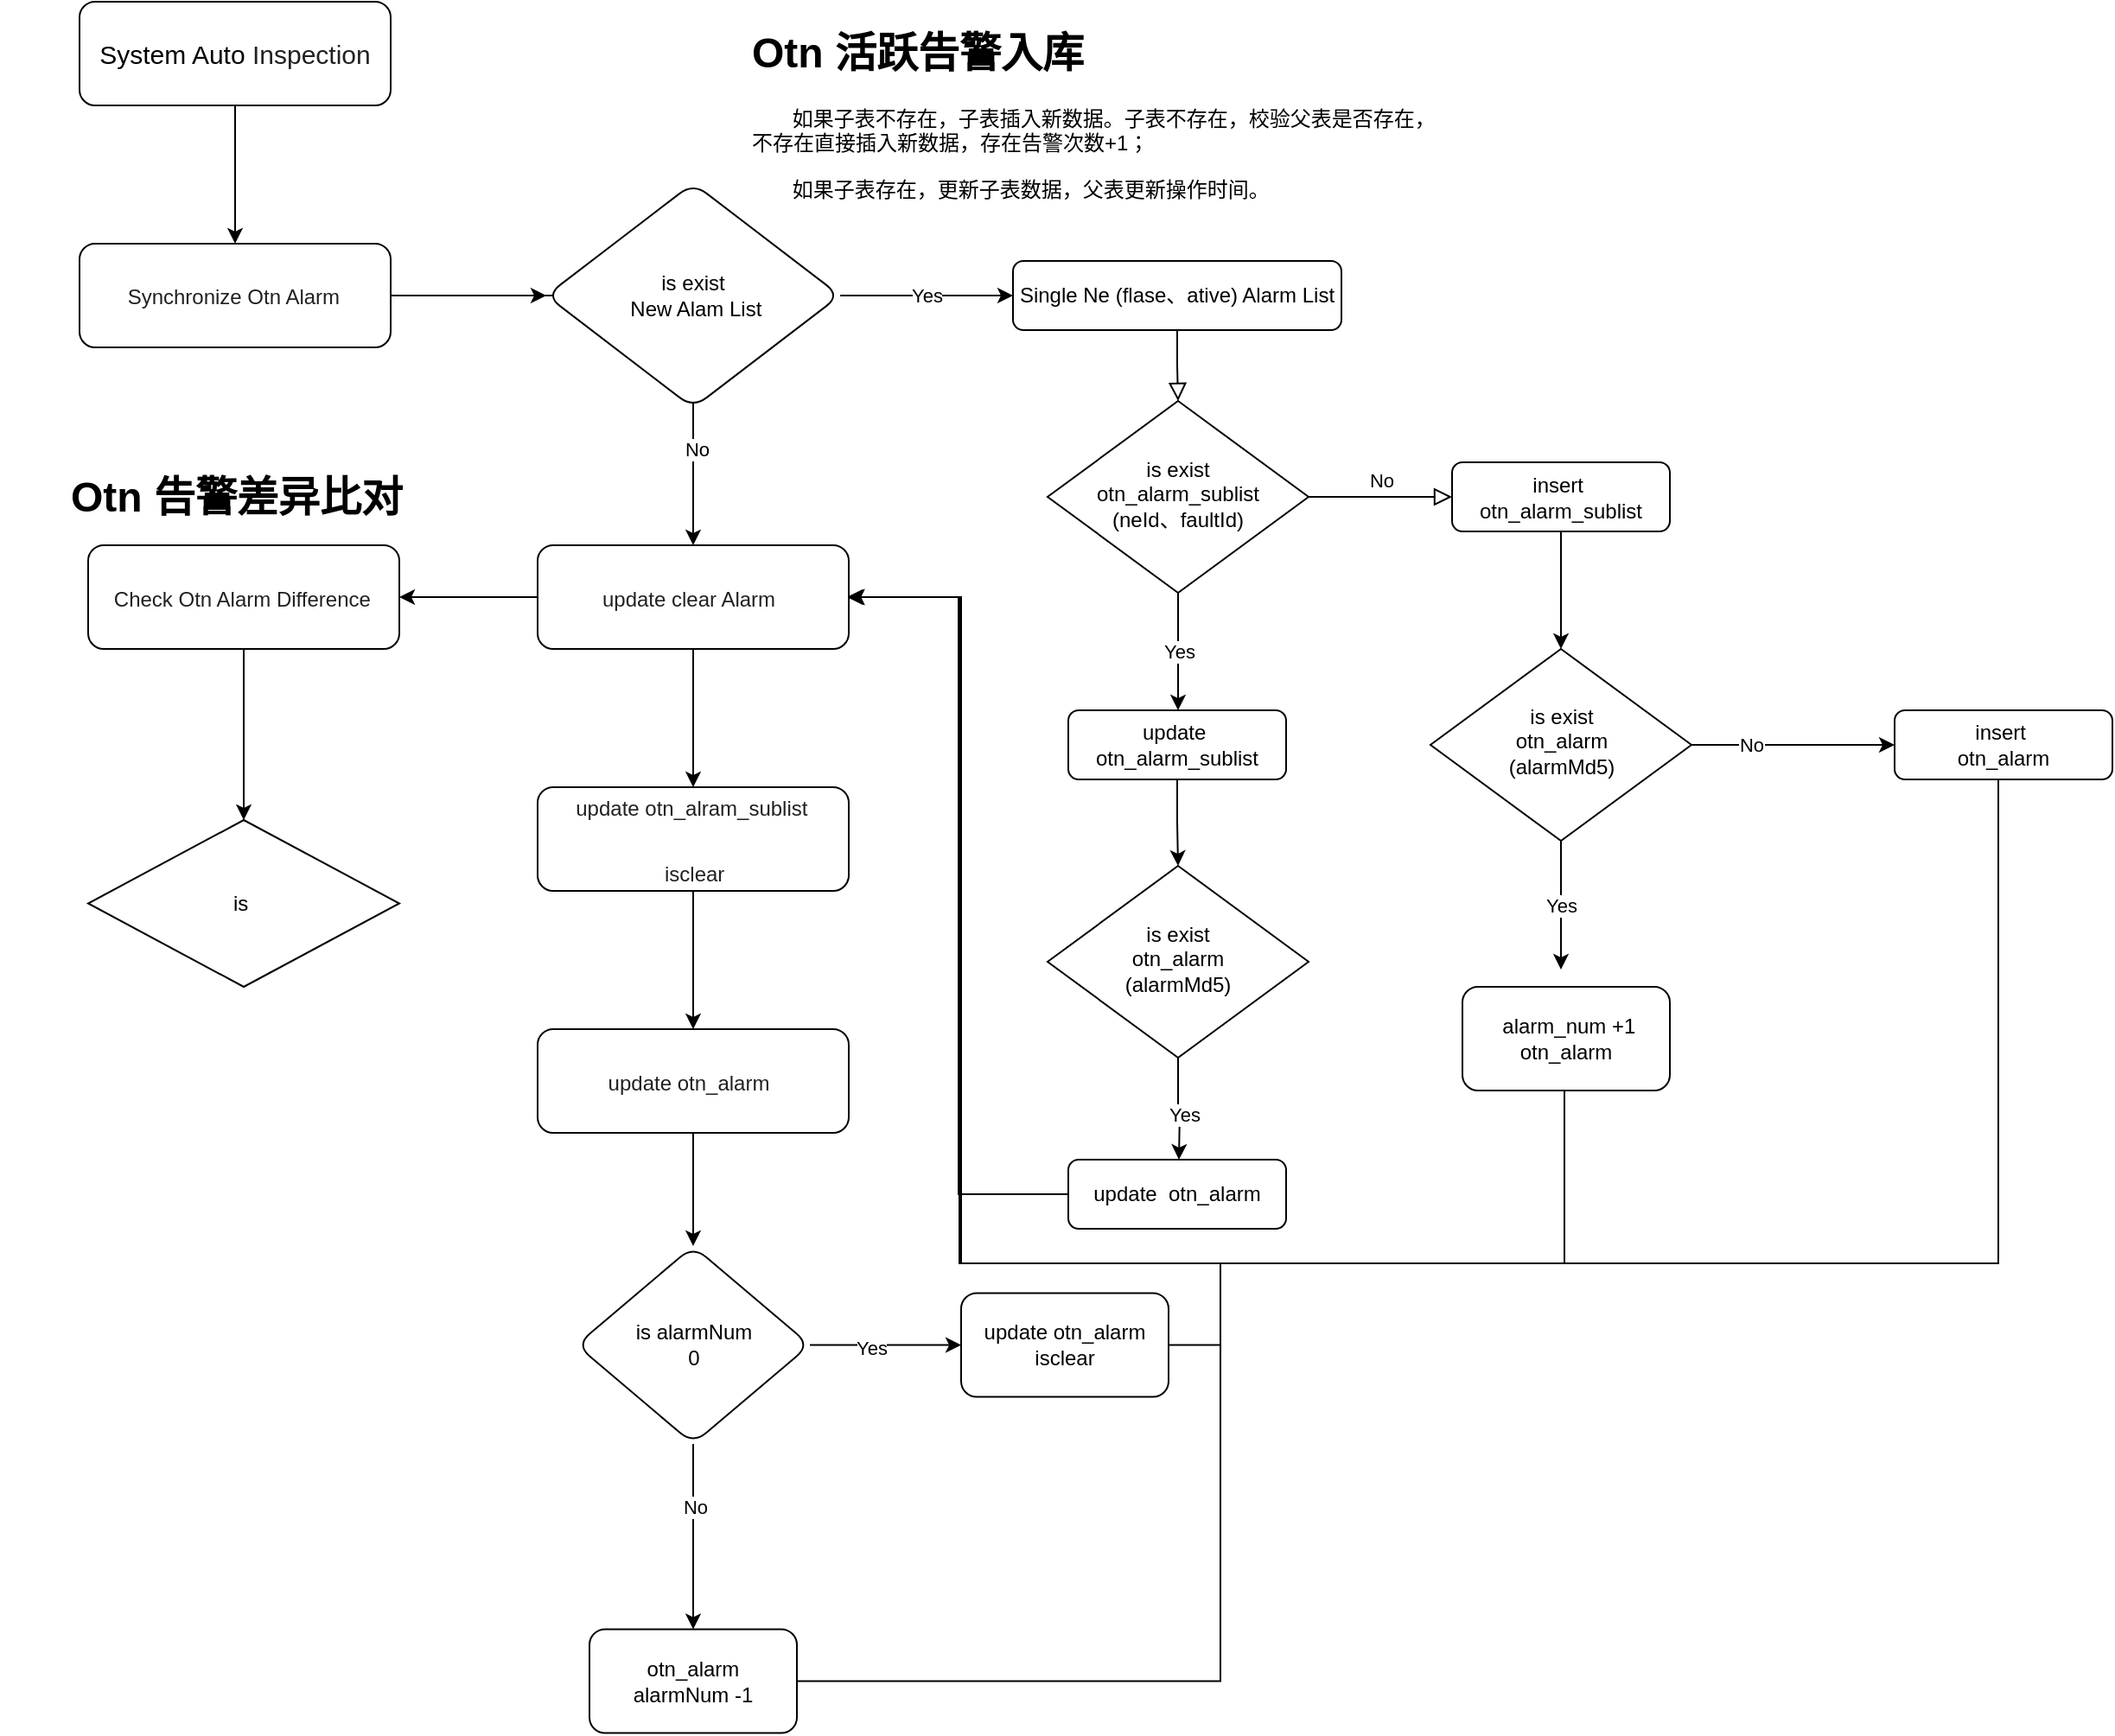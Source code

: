 <mxfile version="13.9.2" type="github">
  <diagram id="C5RBs43oDa-KdzZeNtuy" name="Page-1">
    <mxGraphModel dx="2253" dy="1995" grid="1" gridSize="10" guides="1" tooltips="1" connect="1" arrows="1" fold="1" page="1" pageScale="1" pageWidth="827" pageHeight="1169" math="0" shadow="0">
      <root>
        <mxCell id="WIyWlLk6GJQsqaUBKTNV-0" />
        <mxCell id="WIyWlLk6GJQsqaUBKTNV-1" parent="WIyWlLk6GJQsqaUBKTNV-0" />
        <mxCell id="WIyWlLk6GJQsqaUBKTNV-2" value="" style="rounded=0;html=1;jettySize=auto;orthogonalLoop=1;fontSize=11;endArrow=block;endFill=0;endSize=8;strokeWidth=1;shadow=0;labelBackgroundColor=none;edgeStyle=orthogonalEdgeStyle;" parent="WIyWlLk6GJQsqaUBKTNV-1" source="WIyWlLk6GJQsqaUBKTNV-3" target="WIyWlLk6GJQsqaUBKTNV-6" edge="1">
          <mxGeometry relative="1" as="geometry" />
        </mxCell>
        <mxCell id="WIyWlLk6GJQsqaUBKTNV-3" value="Single Ne (flase、ative) Alarm List" style="rounded=1;whiteSpace=wrap;html=1;fontSize=12;glass=0;strokeWidth=1;shadow=0;" parent="WIyWlLk6GJQsqaUBKTNV-1" vertex="1">
          <mxGeometry x="160" y="80" width="190" height="40" as="geometry" />
        </mxCell>
        <mxCell id="WIyWlLk6GJQsqaUBKTNV-5" value="No" style="edgeStyle=orthogonalEdgeStyle;rounded=0;html=1;jettySize=auto;orthogonalLoop=1;fontSize=11;endArrow=block;endFill=0;endSize=8;strokeWidth=1;shadow=0;labelBackgroundColor=none;" parent="WIyWlLk6GJQsqaUBKTNV-1" source="WIyWlLk6GJQsqaUBKTNV-6" target="WIyWlLk6GJQsqaUBKTNV-7" edge="1">
          <mxGeometry y="10" relative="1" as="geometry">
            <mxPoint as="offset" />
          </mxGeometry>
        </mxCell>
        <mxCell id="a_u_-c7IayEmLX05P0dK-6" value="Yes" style="edgeStyle=orthogonalEdgeStyle;rounded=0;orthogonalLoop=1;jettySize=auto;html=1;" edge="1" parent="WIyWlLk6GJQsqaUBKTNV-1" source="WIyWlLk6GJQsqaUBKTNV-6">
          <mxGeometry relative="1" as="geometry">
            <mxPoint x="255.5" y="340" as="targetPoint" />
          </mxGeometry>
        </mxCell>
        <mxCell id="WIyWlLk6GJQsqaUBKTNV-6" value="is exist&lt;br&gt;otn_alarm_sublist&lt;br&gt;(neId、faultId)" style="rhombus;whiteSpace=wrap;html=1;shadow=0;fontFamily=Helvetica;fontSize=12;align=center;strokeWidth=1;spacing=6;spacingTop=-4;" parent="WIyWlLk6GJQsqaUBKTNV-1" vertex="1">
          <mxGeometry x="180" y="161" width="151" height="111" as="geometry" />
        </mxCell>
        <mxCell id="a_u_-c7IayEmLX05P0dK-26" style="edgeStyle=orthogonalEdgeStyle;rounded=0;orthogonalLoop=1;jettySize=auto;html=1;entryX=0.5;entryY=0;entryDx=0;entryDy=0;" edge="1" parent="WIyWlLk6GJQsqaUBKTNV-1" source="WIyWlLk6GJQsqaUBKTNV-7" target="a_u_-c7IayEmLX05P0dK-3">
          <mxGeometry relative="1" as="geometry" />
        </mxCell>
        <mxCell id="WIyWlLk6GJQsqaUBKTNV-7" value="insert&amp;nbsp; otn_alarm_sublist" style="rounded=1;whiteSpace=wrap;html=1;fontSize=12;glass=0;strokeWidth=1;shadow=0;" parent="WIyWlLk6GJQsqaUBKTNV-1" vertex="1">
          <mxGeometry x="414" y="196.5" width="126" height="40" as="geometry" />
        </mxCell>
        <mxCell id="a_u_-c7IayEmLX05P0dK-19" style="edgeStyle=orthogonalEdgeStyle;rounded=0;orthogonalLoop=1;jettySize=auto;html=1;entryX=0;entryY=0.5;entryDx=0;entryDy=0;" edge="1" parent="WIyWlLk6GJQsqaUBKTNV-1" source="a_u_-c7IayEmLX05P0dK-3" target="a_u_-c7IayEmLX05P0dK-20">
          <mxGeometry relative="1" as="geometry">
            <mxPoint x="675.5" y="330" as="targetPoint" />
          </mxGeometry>
        </mxCell>
        <mxCell id="a_u_-c7IayEmLX05P0dK-21" value="No" style="edgeLabel;html=1;align=center;verticalAlign=middle;resizable=0;points=[];" vertex="1" connectable="0" parent="a_u_-c7IayEmLX05P0dK-19">
          <mxGeometry x="-0.414" relative="1" as="geometry">
            <mxPoint as="offset" />
          </mxGeometry>
        </mxCell>
        <mxCell id="a_u_-c7IayEmLX05P0dK-23" value="Yes" style="edgeStyle=orthogonalEdgeStyle;rounded=0;orthogonalLoop=1;jettySize=auto;html=1;" edge="1" parent="WIyWlLk6GJQsqaUBKTNV-1" source="a_u_-c7IayEmLX05P0dK-3">
          <mxGeometry relative="1" as="geometry">
            <mxPoint x="477" y="490" as="targetPoint" />
          </mxGeometry>
        </mxCell>
        <mxCell id="a_u_-c7IayEmLX05P0dK-3" value="is exist&lt;br&gt;otn_alarm&lt;br&gt;(alarmMd5)" style="rhombus;whiteSpace=wrap;html=1;shadow=0;fontFamily=Helvetica;fontSize=12;align=center;strokeWidth=1;spacing=6;spacingTop=-4;" vertex="1" parent="WIyWlLk6GJQsqaUBKTNV-1">
          <mxGeometry x="401.5" y="304.5" width="151" height="111" as="geometry" />
        </mxCell>
        <mxCell id="a_u_-c7IayEmLX05P0dK-10" style="edgeStyle=orthogonalEdgeStyle;rounded=0;orthogonalLoop=1;jettySize=auto;html=1;entryX=0.5;entryY=0;entryDx=0;entryDy=0;" edge="1" parent="WIyWlLk6GJQsqaUBKTNV-1" source="a_u_-c7IayEmLX05P0dK-8" target="a_u_-c7IayEmLX05P0dK-9">
          <mxGeometry relative="1" as="geometry" />
        </mxCell>
        <mxCell id="a_u_-c7IayEmLX05P0dK-8" value="update&amp;nbsp; otn_alarm_sublist" style="rounded=1;whiteSpace=wrap;html=1;fontSize=12;glass=0;strokeWidth=1;shadow=0;" vertex="1" parent="WIyWlLk6GJQsqaUBKTNV-1">
          <mxGeometry x="192" y="340" width="126" height="40" as="geometry" />
        </mxCell>
        <mxCell id="a_u_-c7IayEmLX05P0dK-11" style="edgeStyle=orthogonalEdgeStyle;rounded=0;orthogonalLoop=1;jettySize=auto;html=1;" edge="1" parent="WIyWlLk6GJQsqaUBKTNV-1" source="a_u_-c7IayEmLX05P0dK-9">
          <mxGeometry relative="1" as="geometry">
            <mxPoint x="256" y="600" as="targetPoint" />
          </mxGeometry>
        </mxCell>
        <mxCell id="a_u_-c7IayEmLX05P0dK-14" value="Yes" style="edgeLabel;html=1;align=center;verticalAlign=middle;resizable=0;points=[];" vertex="1" connectable="0" parent="a_u_-c7IayEmLX05P0dK-11">
          <mxGeometry x="0.092" y="2" relative="1" as="geometry">
            <mxPoint y="1" as="offset" />
          </mxGeometry>
        </mxCell>
        <mxCell id="a_u_-c7IayEmLX05P0dK-9" value="is exist&lt;br&gt;otn_alarm&lt;br&gt;(alarmMd5)" style="rhombus;whiteSpace=wrap;html=1;shadow=0;fontFamily=Helvetica;fontSize=12;align=center;strokeWidth=1;spacing=6;spacingTop=-4;" vertex="1" parent="WIyWlLk6GJQsqaUBKTNV-1">
          <mxGeometry x="180" y="430" width="151" height="111" as="geometry" />
        </mxCell>
        <mxCell id="a_u_-c7IayEmLX05P0dK-38" style="edgeStyle=orthogonalEdgeStyle;rounded=0;orthogonalLoop=1;jettySize=auto;html=1;entryX=1;entryY=0.5;entryDx=0;entryDy=0;" edge="1" parent="WIyWlLk6GJQsqaUBKTNV-1" source="a_u_-c7IayEmLX05P0dK-12" target="a_u_-c7IayEmLX05P0dK-36">
          <mxGeometry relative="1" as="geometry" />
        </mxCell>
        <mxCell id="a_u_-c7IayEmLX05P0dK-12" value="update&amp;nbsp; otn_alarm" style="rounded=1;whiteSpace=wrap;html=1;fontSize=12;glass=0;strokeWidth=1;shadow=0;" vertex="1" parent="WIyWlLk6GJQsqaUBKTNV-1">
          <mxGeometry x="192" y="600" width="126" height="40" as="geometry" />
        </mxCell>
        <mxCell id="a_u_-c7IayEmLX05P0dK-40" style="edgeStyle=orthogonalEdgeStyle;rounded=0;orthogonalLoop=1;jettySize=auto;html=1;entryX=1;entryY=0.5;entryDx=0;entryDy=0;" edge="1" parent="WIyWlLk6GJQsqaUBKTNV-1" source="a_u_-c7IayEmLX05P0dK-20" target="a_u_-c7IayEmLX05P0dK-36">
          <mxGeometry relative="1" as="geometry">
            <Array as="points">
              <mxPoint x="730" y="660" />
              <mxPoint x="130" y="660" />
              <mxPoint x="130" y="275" />
            </Array>
          </mxGeometry>
        </mxCell>
        <mxCell id="a_u_-c7IayEmLX05P0dK-20" value="insert&amp;nbsp; &lt;br&gt;otn_alarm" style="rounded=1;whiteSpace=wrap;html=1;fontSize=12;glass=0;strokeWidth=1;shadow=0;" vertex="1" parent="WIyWlLk6GJQsqaUBKTNV-1">
          <mxGeometry x="670" y="340" width="126" height="40" as="geometry" />
        </mxCell>
        <mxCell id="a_u_-c7IayEmLX05P0dK-41" style="edgeStyle=orthogonalEdgeStyle;rounded=0;orthogonalLoop=1;jettySize=auto;html=1;entryX=1;entryY=0.5;entryDx=0;entryDy=0;" edge="1" parent="WIyWlLk6GJQsqaUBKTNV-1">
          <mxGeometry relative="1" as="geometry">
            <mxPoint x="479" y="560" as="sourcePoint" />
            <mxPoint x="64" y="274.5" as="targetPoint" />
            <Array as="points">
              <mxPoint x="479" y="660" />
              <mxPoint x="129" y="660" />
              <mxPoint x="129" y="275" />
            </Array>
          </mxGeometry>
        </mxCell>
        <mxCell id="a_u_-c7IayEmLX05P0dK-24" value="&amp;nbsp;alarm_num +1&lt;br&gt;otn_alarm" style="rounded=1;whiteSpace=wrap;html=1;" vertex="1" parent="WIyWlLk6GJQsqaUBKTNV-1">
          <mxGeometry x="420" y="500" width="120" height="60" as="geometry" />
        </mxCell>
        <mxCell id="a_u_-c7IayEmLX05P0dK-25" value="&lt;h1&gt;Otn 活跃告警入库&lt;/h1&gt;&lt;p&gt;&amp;nbsp; &amp;nbsp; &amp;nbsp; &amp;nbsp;如果子表不存在，子表插入新数据。子表不存在，校验父表是否存在，不存在直接插入新数据，存在告警次数+1；&lt;/p&gt;&lt;p&gt;&amp;nbsp; &amp;nbsp; &amp;nbsp; &amp;nbsp;如果子表存在，更新子表数据，父表更新操作时间。&lt;/p&gt;" style="text;html=1;strokeColor=none;fillColor=none;spacing=5;spacingTop=-20;whiteSpace=wrap;overflow=hidden;rounded=0;" vertex="1" parent="WIyWlLk6GJQsqaUBKTNV-1">
          <mxGeometry x="4" y="-60" width="410" height="120" as="geometry" />
        </mxCell>
        <mxCell id="a_u_-c7IayEmLX05P0dK-30" value="" style="edgeStyle=orthogonalEdgeStyle;rounded=0;orthogonalLoop=1;jettySize=auto;html=1;" edge="1" parent="WIyWlLk6GJQsqaUBKTNV-1" source="a_u_-c7IayEmLX05P0dK-27" target="a_u_-c7IayEmLX05P0dK-29">
          <mxGeometry relative="1" as="geometry" />
        </mxCell>
        <mxCell id="a_u_-c7IayEmLX05P0dK-27" value="&lt;font style=&quot;font-size: 15px&quot;&gt;System Auto&amp;nbsp;&lt;span style=&quot;color: rgb(32 , 33 , 36) ; font-family: inherit ; text-align: left&quot;&gt;&lt;font style=&quot;font-size: 15px&quot;&gt;Inspection&lt;/font&gt;&lt;/span&gt;&lt;/font&gt;" style="rounded=1;whiteSpace=wrap;html=1;" vertex="1" parent="WIyWlLk6GJQsqaUBKTNV-1">
          <mxGeometry x="-380" y="-70" width="180" height="60" as="geometry" />
        </mxCell>
        <mxCell id="a_u_-c7IayEmLX05P0dK-32" value="" style="edgeStyle=orthogonalEdgeStyle;rounded=0;orthogonalLoop=1;jettySize=auto;html=1;" edge="1" parent="WIyWlLk6GJQsqaUBKTNV-1" source="a_u_-c7IayEmLX05P0dK-29" target="a_u_-c7IayEmLX05P0dK-31">
          <mxGeometry relative="1" as="geometry" />
        </mxCell>
        <mxCell id="a_u_-c7IayEmLX05P0dK-37" value="" style="edgeStyle=orthogonalEdgeStyle;rounded=0;orthogonalLoop=1;jettySize=auto;html=1;" edge="1" parent="WIyWlLk6GJQsqaUBKTNV-1" source="a_u_-c7IayEmLX05P0dK-29" target="a_u_-c7IayEmLX05P0dK-36">
          <mxGeometry relative="1" as="geometry" />
        </mxCell>
        <mxCell id="a_u_-c7IayEmLX05P0dK-42" value="No" style="edgeLabel;html=1;align=center;verticalAlign=middle;resizable=0;points=[];" vertex="1" connectable="0" parent="a_u_-c7IayEmLX05P0dK-37">
          <mxGeometry x="0.649" y="2" relative="1" as="geometry">
            <mxPoint as="offset" />
          </mxGeometry>
        </mxCell>
        <mxCell id="a_u_-c7IayEmLX05P0dK-29" value="&lt;pre class=&quot;tw-data-text tw-text-large XcVN5d tw-ta&quot; id=&quot;tw-target-text&quot; dir=&quot;ltr&quot; style=&quot;line-height: 36px ; border: none ; padding: 2px 0.14em 2px 0px ; position: relative ; margin-top: -2px ; margin-bottom: -2px ; resize: none ; font-family: inherit ; overflow: hidden ; width: 270px ; overflow-wrap: break-word ; color: rgb(32 , 33 , 36)&quot;&gt;Synchronize Otn Alarm&lt;/pre&gt;" style="rounded=1;whiteSpace=wrap;html=1;align=center;" vertex="1" parent="WIyWlLk6GJQsqaUBKTNV-1">
          <mxGeometry x="-380" y="70" width="180" height="60" as="geometry" />
        </mxCell>
        <mxCell id="a_u_-c7IayEmLX05P0dK-33" value="Yes" style="edgeStyle=orthogonalEdgeStyle;rounded=0;orthogonalLoop=1;jettySize=auto;html=1;" edge="1" parent="WIyWlLk6GJQsqaUBKTNV-1" source="a_u_-c7IayEmLX05P0dK-31" target="WIyWlLk6GJQsqaUBKTNV-3">
          <mxGeometry relative="1" as="geometry" />
        </mxCell>
        <mxCell id="a_u_-c7IayEmLX05P0dK-31" value="is exist&lt;br&gt;&amp;nbsp;New Alam List" style="rhombus;whiteSpace=wrap;html=1;rounded=1;" vertex="1" parent="WIyWlLk6GJQsqaUBKTNV-1">
          <mxGeometry x="-110" y="35" width="170" height="130" as="geometry" />
        </mxCell>
        <mxCell id="a_u_-c7IayEmLX05P0dK-44" value="" style="edgeStyle=orthogonalEdgeStyle;rounded=0;orthogonalLoop=1;jettySize=auto;html=1;" edge="1" parent="WIyWlLk6GJQsqaUBKTNV-1" source="a_u_-c7IayEmLX05P0dK-36" target="a_u_-c7IayEmLX05P0dK-43">
          <mxGeometry relative="1" as="geometry" />
        </mxCell>
        <mxCell id="a_u_-c7IayEmLX05P0dK-62" value="" style="edgeStyle=orthogonalEdgeStyle;rounded=0;orthogonalLoop=1;jettySize=auto;html=1;" edge="1" parent="WIyWlLk6GJQsqaUBKTNV-1" source="a_u_-c7IayEmLX05P0dK-36" target="a_u_-c7IayEmLX05P0dK-61">
          <mxGeometry relative="1" as="geometry" />
        </mxCell>
        <mxCell id="a_u_-c7IayEmLX05P0dK-36" value="&lt;pre class=&quot;tw-data-text tw-text-large XcVN5d tw-ta&quot; id=&quot;tw-target-text&quot; dir=&quot;ltr&quot; style=&quot;line-height: 36px ; border: none ; padding: 2px 0.14em 2px 0px ; position: relative ; margin-top: -2px ; margin-bottom: -2px ; resize: none ; font-family: inherit ; overflow: hidden ; width: 270px ; overflow-wrap: break-word ; color: rgb(32 , 33 , 36)&quot;&gt;update clear Alarm &lt;/pre&gt;" style="rounded=1;whiteSpace=wrap;html=1;align=center;" vertex="1" parent="WIyWlLk6GJQsqaUBKTNV-1">
          <mxGeometry x="-115" y="244.5" width="180" height="60" as="geometry" />
        </mxCell>
        <mxCell id="a_u_-c7IayEmLX05P0dK-46" value="" style="edgeStyle=orthogonalEdgeStyle;rounded=0;orthogonalLoop=1;jettySize=auto;html=1;" edge="1" parent="WIyWlLk6GJQsqaUBKTNV-1" source="a_u_-c7IayEmLX05P0dK-43" target="a_u_-c7IayEmLX05P0dK-45">
          <mxGeometry relative="1" as="geometry" />
        </mxCell>
        <mxCell id="a_u_-c7IayEmLX05P0dK-43" value="&lt;pre class=&quot;tw-data-text tw-text-large XcVN5d tw-ta&quot; id=&quot;tw-target-text&quot; dir=&quot;ltr&quot; style=&quot;line-height: 36px ; border: none ; padding: 2px 0.14em 2px 0px ; position: relative ; margin-top: -2px ; margin-bottom: -2px ; resize: none ; font-family: inherit ; overflow: hidden ; width: 270px ; overflow-wrap: break-word ; color: rgb(32 , 33 , 36)&quot;&gt;update otn_alram_sublist&lt;/pre&gt;&lt;pre class=&quot;tw-data-text tw-text-large XcVN5d tw-ta&quot; id=&quot;tw-target-text&quot; dir=&quot;ltr&quot; style=&quot;line-height: 36px ; border: none ; padding: 2px 0.14em 2px 0px ; position: relative ; margin-top: -2px ; margin-bottom: -2px ; resize: none ; font-family: inherit ; overflow: hidden ; width: 270px ; overflow-wrap: break-word ; color: rgb(32 , 33 , 36)&quot;&gt; isclear&lt;/pre&gt;" style="rounded=1;whiteSpace=wrap;html=1;align=center;" vertex="1" parent="WIyWlLk6GJQsqaUBKTNV-1">
          <mxGeometry x="-115" y="384.5" width="180" height="60" as="geometry" />
        </mxCell>
        <mxCell id="a_u_-c7IayEmLX05P0dK-48" value="" style="edgeStyle=orthogonalEdgeStyle;rounded=0;orthogonalLoop=1;jettySize=auto;html=1;" edge="1" parent="WIyWlLk6GJQsqaUBKTNV-1" source="a_u_-c7IayEmLX05P0dK-45" target="a_u_-c7IayEmLX05P0dK-47">
          <mxGeometry relative="1" as="geometry" />
        </mxCell>
        <mxCell id="a_u_-c7IayEmLX05P0dK-45" value="&lt;pre class=&quot;tw-data-text tw-text-large XcVN5d tw-ta&quot; id=&quot;tw-target-text&quot; dir=&quot;ltr&quot; style=&quot;line-height: 36px ; border: none ; padding: 2px 0.14em 2px 0px ; position: relative ; margin-top: -2px ; margin-bottom: -2px ; resize: none ; font-family: inherit ; overflow: hidden ; width: 270px ; overflow-wrap: break-word ; color: rgb(32 , 33 , 36)&quot;&gt;update otn_alarm &lt;/pre&gt;" style="rounded=1;whiteSpace=wrap;html=1;align=center;" vertex="1" parent="WIyWlLk6GJQsqaUBKTNV-1">
          <mxGeometry x="-115" y="524.5" width="180" height="60" as="geometry" />
        </mxCell>
        <mxCell id="a_u_-c7IayEmLX05P0dK-50" value="" style="edgeStyle=orthogonalEdgeStyle;rounded=0;orthogonalLoop=1;jettySize=auto;html=1;" edge="1" parent="WIyWlLk6GJQsqaUBKTNV-1" source="a_u_-c7IayEmLX05P0dK-47" target="a_u_-c7IayEmLX05P0dK-49">
          <mxGeometry relative="1" as="geometry" />
        </mxCell>
        <mxCell id="a_u_-c7IayEmLX05P0dK-51" value="Yes" style="edgeLabel;html=1;align=center;verticalAlign=middle;resizable=0;points=[];" vertex="1" connectable="0" parent="a_u_-c7IayEmLX05P0dK-50">
          <mxGeometry x="-0.188" y="-1" relative="1" as="geometry">
            <mxPoint as="offset" />
          </mxGeometry>
        </mxCell>
        <mxCell id="a_u_-c7IayEmLX05P0dK-53" value="" style="edgeStyle=orthogonalEdgeStyle;rounded=0;orthogonalLoop=1;jettySize=auto;html=1;" edge="1" parent="WIyWlLk6GJQsqaUBKTNV-1" source="a_u_-c7IayEmLX05P0dK-47" target="a_u_-c7IayEmLX05P0dK-52">
          <mxGeometry relative="1" as="geometry" />
        </mxCell>
        <mxCell id="a_u_-c7IayEmLX05P0dK-54" value="No" style="edgeLabel;html=1;align=center;verticalAlign=middle;resizable=0;points=[];" vertex="1" connectable="0" parent="a_u_-c7IayEmLX05P0dK-53">
          <mxGeometry x="-0.319" y="1" relative="1" as="geometry">
            <mxPoint as="offset" />
          </mxGeometry>
        </mxCell>
        <mxCell id="a_u_-c7IayEmLX05P0dK-47" value="is alarmNum&lt;br&gt;0" style="rhombus;whiteSpace=wrap;html=1;rounded=1;" vertex="1" parent="WIyWlLk6GJQsqaUBKTNV-1">
          <mxGeometry x="-92.5" y="650" width="135" height="114.5" as="geometry" />
        </mxCell>
        <mxCell id="a_u_-c7IayEmLX05P0dK-67" style="edgeStyle=orthogonalEdgeStyle;rounded=0;orthogonalLoop=1;jettySize=auto;html=1;entryX=1;entryY=0.5;entryDx=0;entryDy=0;exitX=1;exitY=0.5;exitDx=0;exitDy=0;" edge="1" parent="WIyWlLk6GJQsqaUBKTNV-1" source="a_u_-c7IayEmLX05P0dK-49" target="a_u_-c7IayEmLX05P0dK-36">
          <mxGeometry relative="1" as="geometry">
            <mxPoint x="280" y="660" as="sourcePoint" />
            <Array as="points">
              <mxPoint x="280" y="707" />
              <mxPoint x="280" y="660" />
              <mxPoint x="130" y="660" />
              <mxPoint x="130" y="275" />
            </Array>
          </mxGeometry>
        </mxCell>
        <mxCell id="a_u_-c7IayEmLX05P0dK-49" value="update otn_alarm isclear" style="whiteSpace=wrap;html=1;rounded=1;" vertex="1" parent="WIyWlLk6GJQsqaUBKTNV-1">
          <mxGeometry x="130" y="677.25" width="120" height="60" as="geometry" />
        </mxCell>
        <mxCell id="a_u_-c7IayEmLX05P0dK-66" style="edgeStyle=orthogonalEdgeStyle;rounded=0;orthogonalLoop=1;jettySize=auto;html=1;entryX=1;entryY=0.5;entryDx=0;entryDy=0;" edge="1" parent="WIyWlLk6GJQsqaUBKTNV-1" source="a_u_-c7IayEmLX05P0dK-52" target="a_u_-c7IayEmLX05P0dK-36">
          <mxGeometry relative="1" as="geometry">
            <Array as="points">
              <mxPoint x="280" y="902" />
              <mxPoint x="280" y="660" />
              <mxPoint x="130" y="660" />
              <mxPoint x="130" y="275" />
            </Array>
          </mxGeometry>
        </mxCell>
        <mxCell id="a_u_-c7IayEmLX05P0dK-52" value="otn_alarm &lt;br&gt;alarmNum -1" style="whiteSpace=wrap;html=1;rounded=1;" vertex="1" parent="WIyWlLk6GJQsqaUBKTNV-1">
          <mxGeometry x="-85" y="871.75" width="120" height="60" as="geometry" />
        </mxCell>
        <mxCell id="a_u_-c7IayEmLX05P0dK-61" value="&lt;pre class=&quot;tw-data-text tw-text-large XcVN5d tw-ta&quot; id=&quot;tw-target-text&quot; dir=&quot;ltr&quot; style=&quot;line-height: 36px ; border: none ; padding: 2px 0.14em 2px 0px ; position: relative ; margin-top: -2px ; margin-bottom: -2px ; resize: none ; font-family: inherit ; overflow: hidden ; width: 270px ; overflow-wrap: break-word ; color: rgb(32 , 33 , 36)&quot;&gt;&lt;pre class=&quot;tw-data-text tw-text-large XcVN5d tw-ta&quot; id=&quot;tw-target-text&quot; dir=&quot;ltr&quot; style=&quot;line-height: 36px ; border: none ; padding: 2px 0.14em 2px 0px ; position: relative ; margin-top: -2px ; margin-bottom: -2px ; resize: none ; font-family: inherit ; overflow: hidden ; width: 270px ; overflow-wrap: break-word&quot;&gt;Check Otn Alarm Difference&lt;/pre&gt;&lt;/pre&gt;" style="rounded=1;whiteSpace=wrap;html=1;align=center;" vertex="1" parent="WIyWlLk6GJQsqaUBKTNV-1">
          <mxGeometry x="-375" y="244.5" width="180" height="60" as="geometry" />
        </mxCell>
        <mxCell id="a_u_-c7IayEmLX05P0dK-69" value="" style="edgeStyle=orthogonalEdgeStyle;rounded=0;orthogonalLoop=1;jettySize=auto;html=1;exitX=0.5;exitY=1;exitDx=0;exitDy=0;" edge="1" parent="WIyWlLk6GJQsqaUBKTNV-1" source="a_u_-c7IayEmLX05P0dK-61" target="a_u_-c7IayEmLX05P0dK-68">
          <mxGeometry relative="1" as="geometry" />
        </mxCell>
        <mxCell id="a_u_-c7IayEmLX05P0dK-65" value="&lt;h1&gt;Otn 告警差异比对&lt;/h1&gt;&lt;p&gt;&lt;br&gt;&lt;/p&gt;" style="text;html=1;strokeColor=none;fillColor=none;spacing=5;spacingTop=-20;whiteSpace=wrap;overflow=hidden;rounded=0;" vertex="1" parent="WIyWlLk6GJQsqaUBKTNV-1">
          <mxGeometry x="-390" y="196.5" width="240" height="43.5" as="geometry" />
        </mxCell>
        <mxCell id="a_u_-c7IayEmLX05P0dK-68" value="is&amp;nbsp;" style="rhombus;whiteSpace=wrap;html=1;" vertex="1" parent="WIyWlLk6GJQsqaUBKTNV-1">
          <mxGeometry x="-375" y="403.5" width="180" height="96.5" as="geometry" />
        </mxCell>
      </root>
    </mxGraphModel>
  </diagram>
</mxfile>
